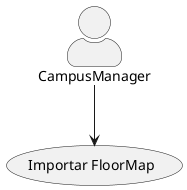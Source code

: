@startuml
skinparam actorStyle awesome
:CampusManager: --> (Use)

"Importar FloorMap" as (Use)

@enduml
